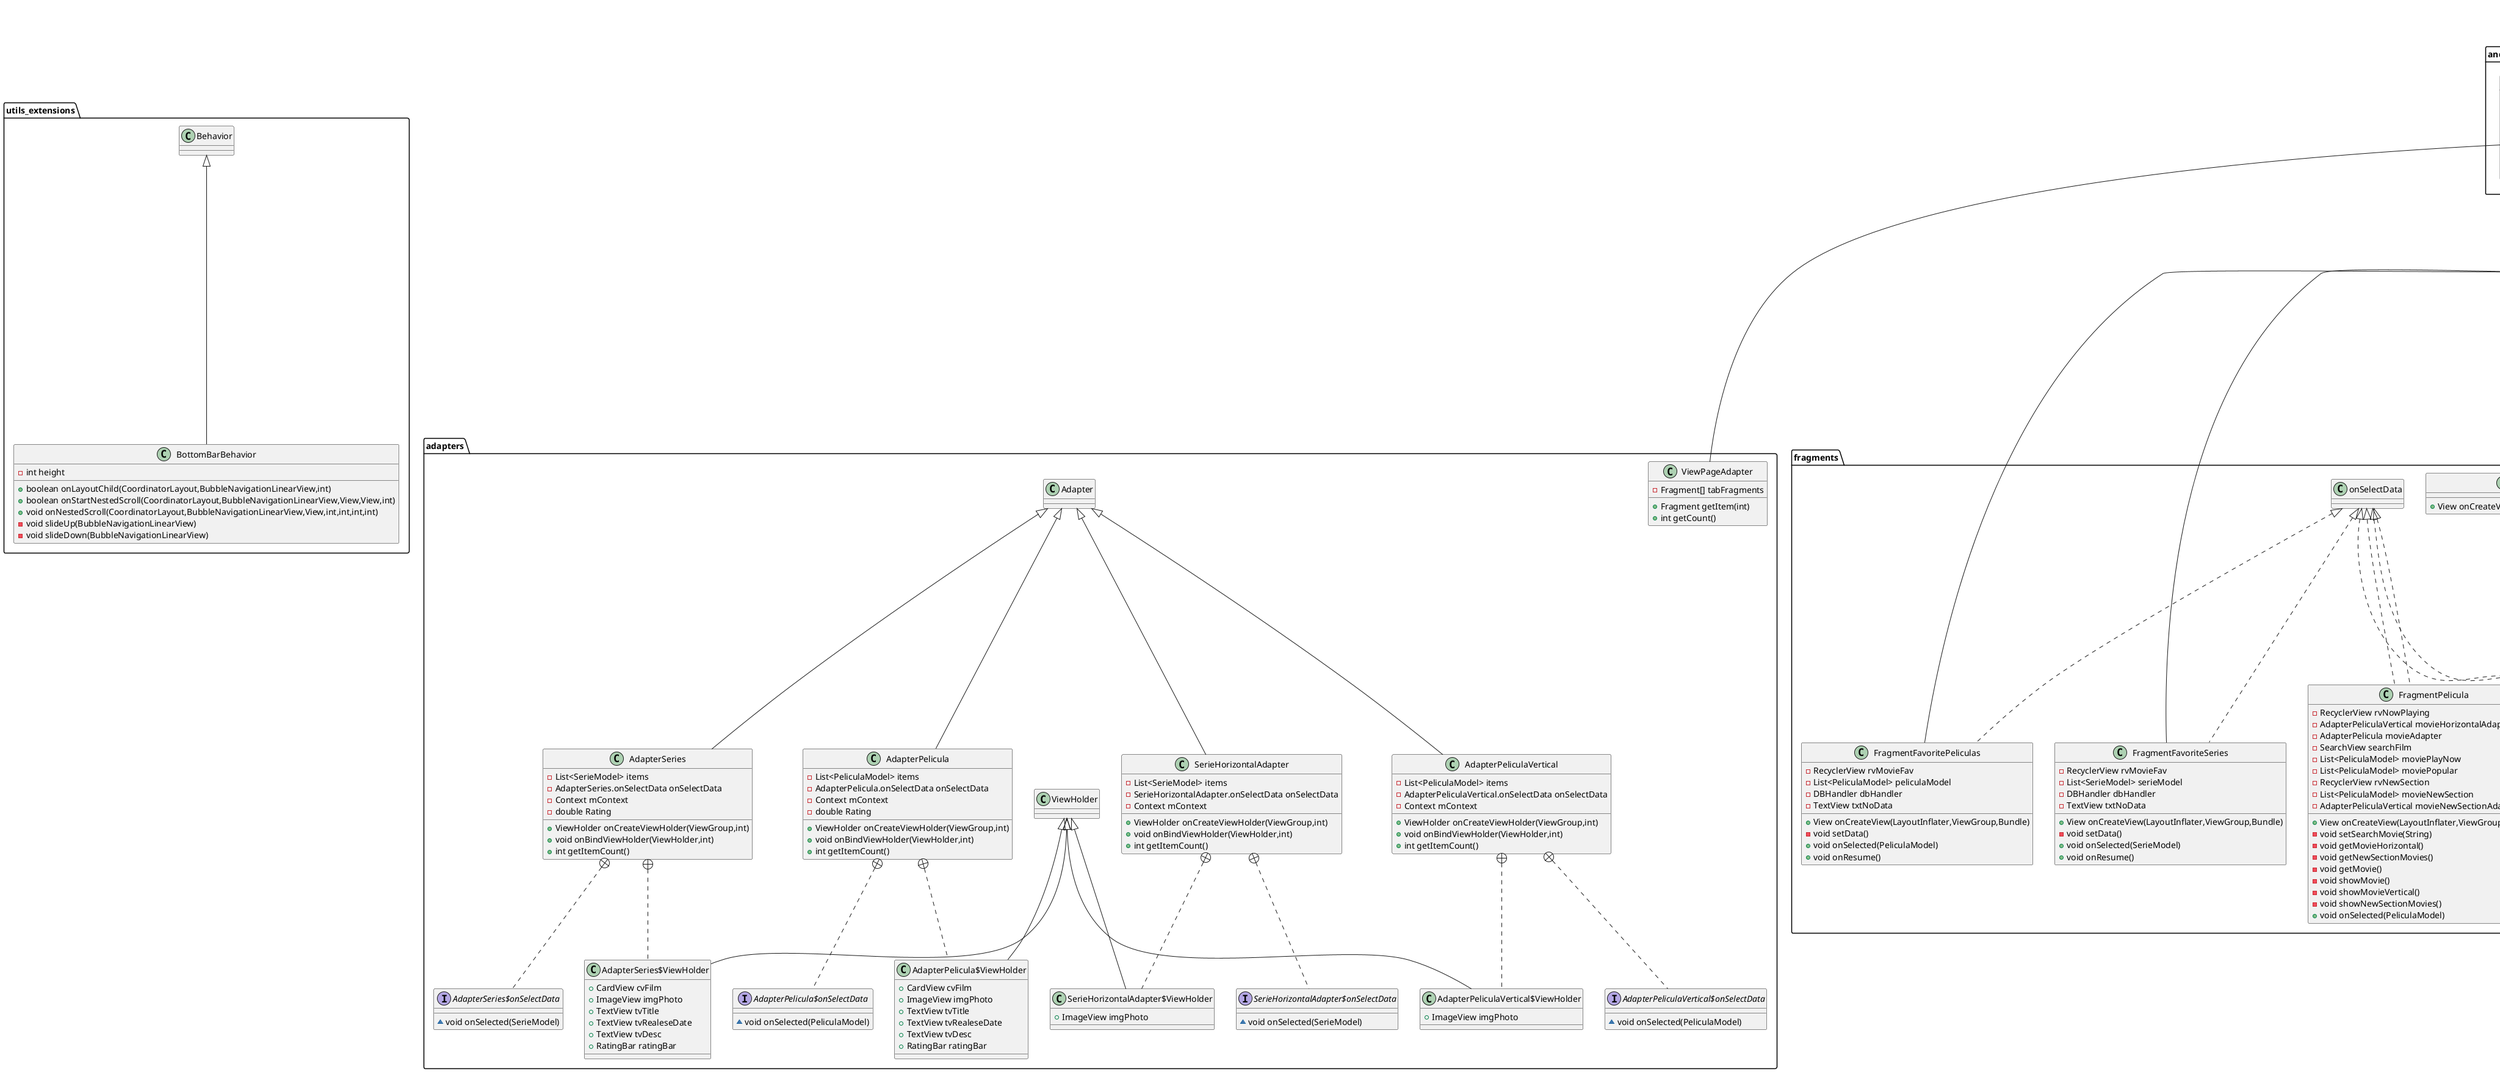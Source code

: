 
@startuml
class utils_extensions.BottomBarBehavior {
- int height
+ boolean onLayoutChild(CoordinatorLayout,BubbleNavigationLinearView,int)
+ boolean onStartNestedScroll(CoordinatorLayout,BubbleNavigationLinearView,View,View,int)
+ void onNestedScroll(CoordinatorLayout,BubbleNavigationLinearView,View,int,int,int,int)
- void slideUp(BubbleNavigationLinearView)
- void slideDown(BubbleNavigationLinearView)
}
class adapters.AdapterPelicula {
- List<PeliculaModel> items
- AdapterPelicula.onSelectData onSelectData
- Context mContext
- double Rating
+ ViewHolder onCreateViewHolder(ViewGroup,int)
+ void onBindViewHolder(ViewHolder,int)
+ int getItemCount()
}
interface adapters.AdapterPelicula$onSelectData {
~ void onSelected(PeliculaModel)
}
class adapters.AdapterPelicula$ViewHolder {
+ CardView cvFilm
+ ImageView imgPhoto
+ TextView tvTitle
+ TextView tvRealeseDate
+ TextView tvDesc
+ RatingBar ratingBar
}
class networking.endpointApi {
+ {static} String BASEURL
+ {static} String APIKEY
+ {static} String REGION
+ {static} String LANGUAGE
+ {static} String UPCOMING_RAIL_SERIES
+ {static} String TV_PLAYNOW
+ {static} String TV_POPULAR
+ {static} String URLIMAGE
+ {static} String URLFILM
+ {static} String MOVIE_VIDEO
+ {static} String TV_VIDEO
+ {static} String SEARCH_MOVIE
+ {static} String SEARCH_TV
+ {static} String QUERY
+ {static} String MOVIE_PLAYNOW
+ {static} String MOVIE_POPULAR
+ {static} String UPCOMING_RAIL_FILM
}
class adapters.ViewPageAdapter {
- Fragment[] tabFragments
+ Fragment getItem(int)
+ int getCount()
}
class fragments.FragmentFavoritePeliculas {
- RecyclerView rvMovieFav
- List<PeliculaModel> peliculaModel
- DBHandler dbHandler
- TextView txtNoData
+ View onCreateView(LayoutInflater,ViewGroup,Bundle)
- void setData()
+ void onSelected(PeliculaModel)
+ void onResume()
}
class adapters.SerieHorizontalAdapter {
- List<SerieModel> items
- SerieHorizontalAdapter.onSelectData onSelectData
- Context mContext
+ ViewHolder onCreateViewHolder(ViewGroup,int)
+ void onBindViewHolder(ViewHolder,int)
+ int getItemCount()
}
interface adapters.SerieHorizontalAdapter$onSelectData {
~ void onSelected(SerieModel)
}
class adapters.SerieHorizontalAdapter$ViewHolder {
+ ImageView imgPhoto
}
class com.carlos.cinemovil.activities.DetailMovieActivity {
~ Toolbar toolbar
~ TextView tvTitle
~ ImageView imgCover
~ MaterialFavoriteButton imgFavorite
~ FloatingActionButton fabShare
~ RatingBar ratingBar
~ String NameFilm
~ int Id
~ double Rating
~ PeliculaModel peliculaModel
~ List<TrailerModel> trailerModel
~ DBHandler dbHandler
# void onCreate(Bundle)
- void getTrailer()
+ {static} void setWindowFlag(Activity,int,boolean)
+ boolean onOptionsItemSelected(MenuItem)
}
class modelos.SerieModel {
- int Id
- String Name
- double VoteAverage
- String PosterPath
- String BackdropPath
- String Popularity
- String Overview
- String ReleaseDate
+ int getId()
+ void setId(int)
+ String getName()
+ void setName(String)
+ double getVoteAverage()
+ void setVoteAverage(double)
+ String getOverview()
+ void setOverview(String)
+ String getReleaseDate()
+ void setReleaseDate(String)
+ String getPosterPath()
+ void setPosterPath(String)
+ String getBackdropPath()
+ void setBackdropPath(String)
+ String getPopularity()
+ void setPopularity(String)
}
class adapters.AdapterPeliculaVertical {
- List<PeliculaModel> items
- AdapterPeliculaVertical.onSelectData onSelectData
- Context mContext
+ ViewHolder onCreateViewHolder(ViewGroup,int)
+ void onBindViewHolder(ViewHolder,int)
+ int getItemCount()
}
interface adapters.AdapterPeliculaVertical$onSelectData {
~ void onSelected(PeliculaModel)
}
class adapters.AdapterPeliculaVertical$ViewHolder {
+ ImageView imgPhoto
}
class modelos.PeliculaModel {
- int Id
- String Title
- String ReleaseDate
- String Popularity
- String PosterPath
- double VoteAverage
- String Overview
- String BackdropPath
+ int getId()
+ void setId(int)
+ String getTitle()
+ void setTitle(String)
+ double getVoteAverage()
+ void setVoteAverage(double)
+ String getOverview()
+ void setOverview(String)
+ String getReleaseDate()
+ void setReleaseDate(String)
+ String getPosterPath()
+ void setPosterPath(String)
+ String getBackdropPath()
+ void setBackdropPath(String)
+ String getPopularity()
+ void setPopularity(String)
}
class BBDD.DBHelper {
- {static} int DATABASE_VERSION
- {static} String DATABASE_NAME
+ {static} String TABLE_MOVIES
+ {static} String TABLE_TV
+ {static} String KEY_ID
+ {static} String KEY_TITLE
+ {static} String KEY_NAME
+ {static} String KEY_VOTE_AVERAGE
+ {static} String KEY_OVERVIEW
+ {static} String KEY_RELEASE_DATE
+ {static} String KEY_POSTER_PATH
+ {static} String KEY_BACKDROP_PATH
+ {static} String KEY_POPULARITY
- {static} String CREATE_TABLE_MOVIES
- {static} String CREATE_TABLE_TV_SHOWS
+ void onCreate(SQLiteDatabase)
+ void onUpgrade(SQLiteDatabase,int,int)
}
class adapters.AdapterSeries {
- List<SerieModel> items
- AdapterSeries.onSelectData onSelectData
- Context mContext
- double Rating
+ ViewHolder onCreateViewHolder(ViewGroup,int)
+ void onBindViewHolder(ViewHolder,int)
+ int getItemCount()
}
interface adapters.AdapterSeries$onSelectData {
~ void onSelected(SerieModel)
}
class adapters.AdapterSeries$ViewHolder {
+ CardView cvFilm
+ ImageView imgPhoto
+ TextView tvTitle
+ TextView tvRealeseDate
+ TextView tvDesc
+ RatingBar ratingBar
}
class BBDD.DBHandler {
- DBHelper dbHelper
+ void addFavoriteMovie(PeliculaModel)
+ void addFavoriteTV(SerieModel)
+ ArrayList<PeliculaModel> showFavoriteMovie()
+ ArrayList<SerieModel> showFavoriteTV()
+ void deleteFavoriteMovie(int)
+ void deleteFavoriteTV(int)
}
class fragments.FragmentFavoriteSeries {
- RecyclerView rvMovieFav
- List<SerieModel> serieModel
- DBHandler dbHandler
- TextView txtNoData
+ View onCreateView(LayoutInflater,ViewGroup,Bundle)
- void setData()
+ void onSelected(SerieModel)
+ void onResume()
}
class com.carlos.cinemovil.activities.MainActivity {
~ Fragment fragment
- AdView mAdView
# void onCreate(Bundle)
}
class fragments.FragmentFavorite {
+ View onCreateView(LayoutInflater,ViewGroup,Bundle)
}
class fragments.FragmentPelicula {
- RecyclerView rvNowPlaying
- AdapterPeliculaVertical movieHorizontalAdapter
- AdapterPelicula movieAdapter
- SearchView searchFilm
- List<PeliculaModel> moviePlayNow
- List<PeliculaModel> moviePopular
- RecyclerView rvNewSection
- List<PeliculaModel> movieNewSection
- AdapterPeliculaVertical movieNewSectionAdapter
+ View onCreateView(LayoutInflater,ViewGroup,Bundle)
- void setSearchMovie(String)
- void getMovieHorizontal()
- void getNewSectionMovies()
- void getMovie()
- void showMovie()
- void showMovieVertical()
- void showNewSectionMovies()
+ void onSelected(PeliculaModel)
}
class modelos.TrailerModel {
- String key
- String type
+ String getKey()
+ void setKey(String)
+ String getType()
+ void setType(String)
}
class fragments.FragmentSeries {
- RecyclerView rvNowPlaying
- SerieHorizontalAdapter serieHorizontalAdapter
- AdapterSeries adapterSeries
- SearchView searchFilm
- List<SerieModel> tvPlayNow
- List<SerieModel> tvPopular
- List<SerieModel> newSeriesSection
- SerieHorizontalAdapter newSeriesSectionAdapter
+ View onCreateView(LayoutInflater,ViewGroup,Bundle)
- void setSearchTv(String)
- void getTvHorizontal()
- void getNewSectionSeries()
- void getFilmTV()
- void showTvVertical()
- void showFilmTV()
- void showNewSectionSeries()
+ void onSelected(SerieModel)
}
class com.carlos.cinemovil.activities.DetailSerieActivity {
~ Toolbar toolbar
~ TextView tvTitle
~ ImageView imgCover
~ MaterialFavoriteButton imgFavorite
~ FloatingActionButton fabShare
~ RatingBar ratingBar
~ String NameFilm
~ int Id
~ double Rating
~ SerieModel serieModel
~ List<TrailerModel> trailerModel
~ DBHandler dbHandler
# void onCreate(Bundle)
- void getTrailer()
+ {static} void setWindowFlag(Activity,int,boolean)
+ boolean onOptionsItemSelected(MenuItem)
}


utils_extensions.Behavior <|-- utils_extensions.BottomBarBehavior
adapters.Adapter <|-- adapters.AdapterPelicula
adapters.AdapterPelicula +.. adapters.AdapterPelicula$onSelectData
adapters.AdapterPelicula +.. adapters.AdapterPelicula$ViewHolder
adapters.ViewHolder <|-- adapters.AdapterPelicula$ViewHolder
androidx.fragment.app.FragmentPagerAdapter <|-- adapters.ViewPageAdapter
fragments.onSelectData <|.. fragments.FragmentFavoritePeliculas
androidx.fragment.app.Fragment <|-- fragments.FragmentFavoritePeliculas
adapters.Adapter <|-- adapters.SerieHorizontalAdapter
adapters.SerieHorizontalAdapter +.. adapters.SerieHorizontalAdapter$onSelectData
adapters.SerieHorizontalAdapter +.. adapters.SerieHorizontalAdapter$ViewHolder
adapters.ViewHolder <|-- adapters.SerieHorizontalAdapter$ViewHolder
androidx.appcompat.app.AppCompatActivity <|-- com.carlos.cinemovil.activities.DetailMovieActivity
java.io.Serializable <|.. modelos.SerieModel
adapters.Adapter <|-- adapters.AdapterPeliculaVertical
adapters.AdapterPeliculaVertical +.. adapters.AdapterPeliculaVertical$onSelectData
adapters.AdapterPeliculaVertical +.. adapters.AdapterPeliculaVertical$ViewHolder
adapters.ViewHolder <|-- adapters.AdapterPeliculaVertical$ViewHolder
java.io.Serializable <|.. modelos.PeliculaModel
android.database.sqlite.SQLiteOpenHelper <|-- BBDD.DBHelper
adapters.Adapter <|-- adapters.AdapterSeries
adapters.AdapterSeries +.. adapters.AdapterSeries$onSelectData
adapters.AdapterSeries +.. adapters.AdapterSeries$ViewHolder
adapters.ViewHolder <|-- adapters.AdapterSeries$ViewHolder
fragments.onSelectData <|.. fragments.FragmentFavoriteSeries
androidx.fragment.app.Fragment <|-- fragments.FragmentFavoriteSeries
androidx.appcompat.app.AppCompatActivity <|-- com.carlos.cinemovil.activities.MainActivity
androidx.fragment.app.Fragment <|-- fragments.FragmentFavorite
fragments.onSelectData <|.. fragments.FragmentPelicula
fragments.onSelectData <|.. fragments.FragmentPelicula
androidx.fragment.app.Fragment <|-- fragments.FragmentPelicula
java.io.Serializable <|.. modelos.TrailerModel
fragments.onSelectData <|.. fragments.FragmentSeries
fragments.onSelectData <|.. fragments.FragmentSeries
androidx.fragment.app.Fragment <|-- fragments.FragmentSeries
androidx.appcompat.app.AppCompatActivity <|-- com.carlos.cinemovil.activities.DetailSerieActivity
@enduml